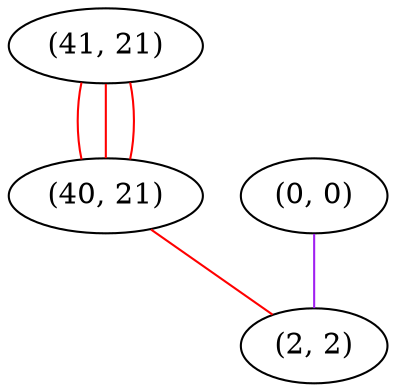graph "" {
"(41, 21)";
"(0, 0)";
"(40, 21)";
"(2, 2)";
"(41, 21)" -- "(40, 21)"  [color=red, key=0, weight=1];
"(41, 21)" -- "(40, 21)"  [color=red, key=1, weight=1];
"(41, 21)" -- "(40, 21)"  [color=red, key=2, weight=1];
"(0, 0)" -- "(2, 2)"  [color=purple, key=0, weight=4];
"(40, 21)" -- "(2, 2)"  [color=red, key=0, weight=1];
}
